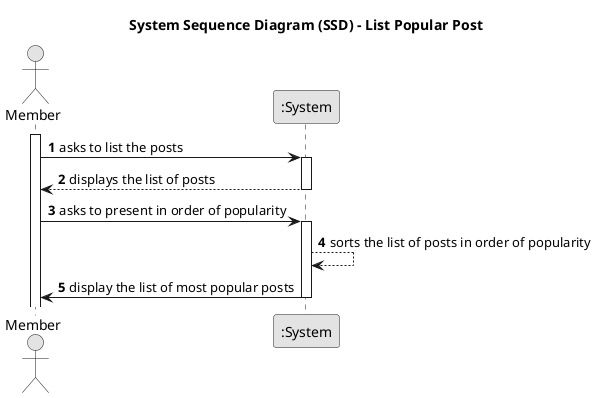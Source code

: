 @startuml
skinparam monochrome true
skinparam packageStyle rectangle
skinparam shadowing false

title System Sequence Diagram (SSD) - List Popular Post

autonumber

actor "Member" as Employee
participant ":System" as System

activate Employee

Employee -> System : asks to list the posts
    activate System

        System --> Employee : displays the list of posts
    deactivate System

    Employee -> System : asks to present in order of popularity
    activate System

        System --> System : sorts the list of posts in order of popularity
            System -> Employee : display the list of most popular posts
    deactivate System


@enduml